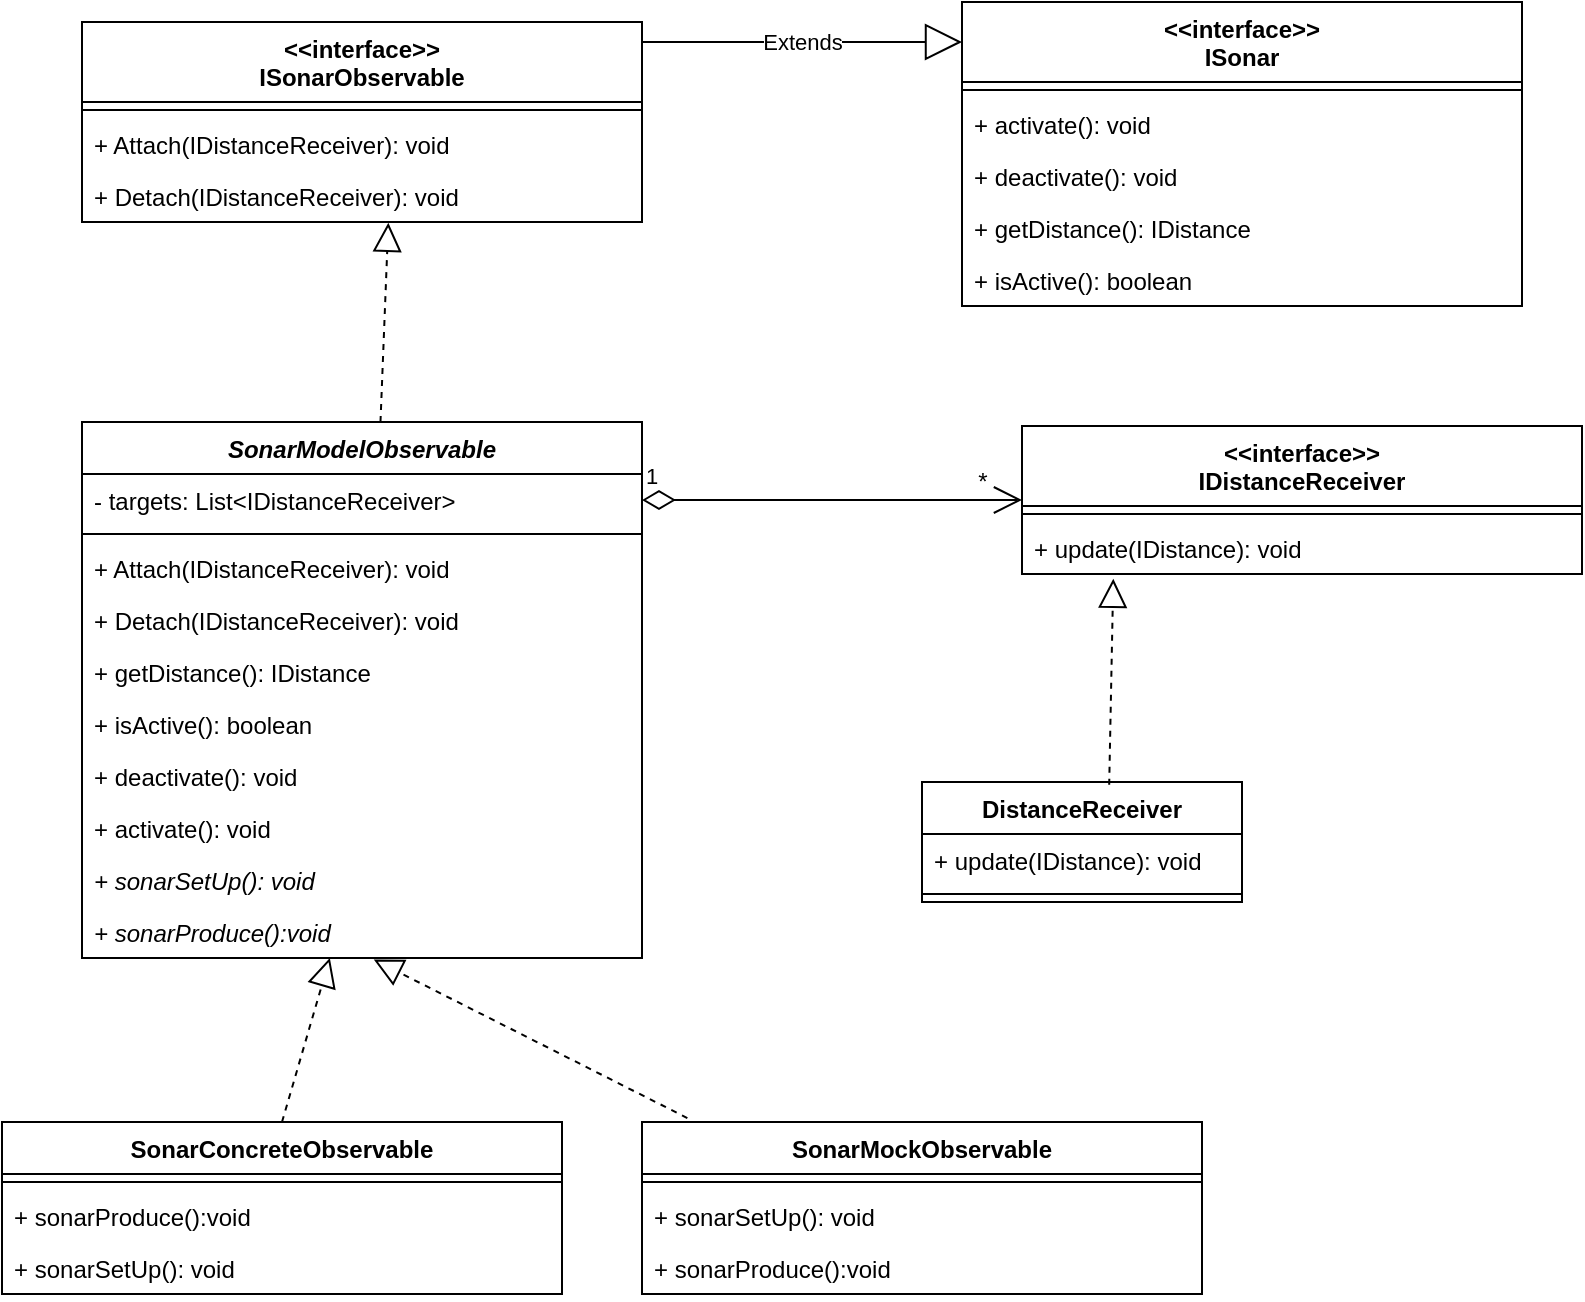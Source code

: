 <mxfile version="17.1.3" type="device"><diagram id="zvtGJjoJV9mnghfNYQpq" name="Page-1"><mxGraphModel dx="1038" dy="1716" grid="1" gridSize="10" guides="1" tooltips="1" connect="1" arrows="1" fold="1" page="1" pageScale="1" pageWidth="827" pageHeight="1169" math="0" shadow="0"><root><mxCell id="0"/><mxCell id="1" parent="0"/><mxCell id="26gFYu3eucdxZey5ZxuR-1" value="SonarModelObservable" style="swimlane;fontStyle=3;align=center;verticalAlign=top;childLayout=stackLayout;horizontal=1;startSize=26;horizontalStack=0;resizeParent=1;resizeParentMax=0;resizeLast=0;collapsible=1;marginBottom=0;" vertex="1" parent="1"><mxGeometry x="40" y="50" width="280" height="268" as="geometry"/></mxCell><mxCell id="26gFYu3eucdxZey5ZxuR-2" value="- targets: List&lt;IDistanceReceiver&gt;" style="text;strokeColor=none;fillColor=none;align=left;verticalAlign=top;spacingLeft=4;spacingRight=4;overflow=hidden;rotatable=0;points=[[0,0.5],[1,0.5]];portConstraint=eastwest;" vertex="1" parent="26gFYu3eucdxZey5ZxuR-1"><mxGeometry y="26" width="280" height="26" as="geometry"/></mxCell><mxCell id="26gFYu3eucdxZey5ZxuR-3" value="" style="line;strokeWidth=1;fillColor=none;align=left;verticalAlign=middle;spacingTop=-1;spacingLeft=3;spacingRight=3;rotatable=0;labelPosition=right;points=[];portConstraint=eastwest;" vertex="1" parent="26gFYu3eucdxZey5ZxuR-1"><mxGeometry y="52" width="280" height="8" as="geometry"/></mxCell><mxCell id="26gFYu3eucdxZey5ZxuR-4" value="+ Attach(IDistanceReceiver): void" style="text;strokeColor=none;fillColor=none;align=left;verticalAlign=top;spacingLeft=4;spacingRight=4;overflow=hidden;rotatable=0;points=[[0,0.5],[1,0.5]];portConstraint=eastwest;" vertex="1" parent="26gFYu3eucdxZey5ZxuR-1"><mxGeometry y="60" width="280" height="26" as="geometry"/></mxCell><mxCell id="26gFYu3eucdxZey5ZxuR-6" value="+ Detach(IDistanceReceiver): void" style="text;strokeColor=none;fillColor=none;align=left;verticalAlign=top;spacingLeft=4;spacingRight=4;overflow=hidden;rotatable=0;points=[[0,0.5],[1,0.5]];portConstraint=eastwest;" vertex="1" parent="26gFYu3eucdxZey5ZxuR-1"><mxGeometry y="86" width="280" height="26" as="geometry"/></mxCell><mxCell id="26gFYu3eucdxZey5ZxuR-50" value="+ getDistance(): IDistance " style="text;strokeColor=none;fillColor=none;align=left;verticalAlign=top;spacingLeft=4;spacingRight=4;overflow=hidden;rotatable=0;points=[[0,0.5],[1,0.5]];portConstraint=eastwest;" vertex="1" parent="26gFYu3eucdxZey5ZxuR-1"><mxGeometry y="112" width="280" height="26" as="geometry"/></mxCell><mxCell id="26gFYu3eucdxZey5ZxuR-51" value="+ isActive(): boolean" style="text;strokeColor=none;fillColor=none;align=left;verticalAlign=top;spacingLeft=4;spacingRight=4;overflow=hidden;rotatable=0;points=[[0,0.5],[1,0.5]];portConstraint=eastwest;" vertex="1" parent="26gFYu3eucdxZey5ZxuR-1"><mxGeometry y="138" width="280" height="26" as="geometry"/></mxCell><mxCell id="26gFYu3eucdxZey5ZxuR-49" value="+ deactivate(): void" style="text;strokeColor=none;fillColor=none;align=left;verticalAlign=top;spacingLeft=4;spacingRight=4;overflow=hidden;rotatable=0;points=[[0,0.5],[1,0.5]];portConstraint=eastwest;" vertex="1" parent="26gFYu3eucdxZey5ZxuR-1"><mxGeometry y="164" width="280" height="26" as="geometry"/></mxCell><mxCell id="26gFYu3eucdxZey5ZxuR-48" value="+ activate(): void   &#10;" style="text;strokeColor=none;fillColor=none;align=left;verticalAlign=top;spacingLeft=4;spacingRight=4;overflow=hidden;rotatable=0;points=[[0,0.5],[1,0.5]];portConstraint=eastwest;" vertex="1" parent="26gFYu3eucdxZey5ZxuR-1"><mxGeometry y="190" width="280" height="26" as="geometry"/></mxCell><mxCell id="26gFYu3eucdxZey5ZxuR-70" value="+ sonarSetUp(): void" style="text;strokeColor=none;fillColor=none;align=left;verticalAlign=top;spacingLeft=4;spacingRight=4;overflow=hidden;rotatable=0;points=[[0,0.5],[1,0.5]];portConstraint=eastwest;fontStyle=2" vertex="1" parent="26gFYu3eucdxZey5ZxuR-1"><mxGeometry y="216" width="280" height="26" as="geometry"/></mxCell><mxCell id="26gFYu3eucdxZey5ZxuR-71" value="+ sonarProduce():void " style="text;strokeColor=none;fillColor=none;align=left;verticalAlign=top;spacingLeft=4;spacingRight=4;overflow=hidden;rotatable=0;points=[[0,0.5],[1,0.5]];portConstraint=eastwest;fontStyle=2" vertex="1" parent="26gFYu3eucdxZey5ZxuR-1"><mxGeometry y="242" width="280" height="26" as="geometry"/></mxCell><mxCell id="26gFYu3eucdxZey5ZxuR-16" value="&lt;&lt;interface&gt;&gt;&#10;ISonarObservable" style="swimlane;fontStyle=1;align=center;verticalAlign=top;childLayout=stackLayout;horizontal=1;startSize=40;horizontalStack=0;resizeParent=1;resizeParentMax=0;resizeLast=0;collapsible=1;marginBottom=0;" vertex="1" parent="1"><mxGeometry x="40" y="-150" width="280" height="100" as="geometry"/></mxCell><mxCell id="26gFYu3eucdxZey5ZxuR-18" value="" style="line;strokeWidth=1;fillColor=none;align=left;verticalAlign=middle;spacingTop=-1;spacingLeft=3;spacingRight=3;rotatable=0;labelPosition=right;points=[];portConstraint=eastwest;" vertex="1" parent="26gFYu3eucdxZey5ZxuR-16"><mxGeometry y="40" width="280" height="8" as="geometry"/></mxCell><mxCell id="26gFYu3eucdxZey5ZxuR-19" value="+ Attach(IDistanceReceiver): void" style="text;strokeColor=none;fillColor=none;align=left;verticalAlign=top;spacingLeft=4;spacingRight=4;overflow=hidden;rotatable=0;points=[[0,0.5],[1,0.5]];portConstraint=eastwest;" vertex="1" parent="26gFYu3eucdxZey5ZxuR-16"><mxGeometry y="48" width="280" height="26" as="geometry"/></mxCell><mxCell id="26gFYu3eucdxZey5ZxuR-20" value="+ Detach(IDistanceReceiver): void" style="text;strokeColor=none;fillColor=none;align=left;verticalAlign=top;spacingLeft=4;spacingRight=4;overflow=hidden;rotatable=0;points=[[0,0.5],[1,0.5]];portConstraint=eastwest;" vertex="1" parent="26gFYu3eucdxZey5ZxuR-16"><mxGeometry y="74" width="280" height="26" as="geometry"/></mxCell><mxCell id="26gFYu3eucdxZey5ZxuR-23" value="" style="endArrow=block;dashed=1;endFill=0;endSize=12;html=1;rounded=0;exitX=0.533;exitY=0;exitDx=0;exitDy=0;exitPerimeter=0;entryX=0.547;entryY=1.015;entryDx=0;entryDy=0;entryPerimeter=0;" edge="1" parent="1" source="26gFYu3eucdxZey5ZxuR-1" target="26gFYu3eucdxZey5ZxuR-20"><mxGeometry width="160" relative="1" as="geometry"><mxPoint x="330" y="90" as="sourcePoint"/><mxPoint x="220" y="-30" as="targetPoint"/></mxGeometry></mxCell><mxCell id="26gFYu3eucdxZey5ZxuR-30" value="&lt;&lt;interface&gt;&gt;&#10;IDistanceReceiver" style="swimlane;fontStyle=1;align=center;verticalAlign=top;childLayout=stackLayout;horizontal=1;startSize=40;horizontalStack=0;resizeParent=1;resizeParentMax=0;resizeLast=0;collapsible=1;marginBottom=0;" vertex="1" parent="1"><mxGeometry x="510" y="52" width="280" height="74" as="geometry"/></mxCell><mxCell id="26gFYu3eucdxZey5ZxuR-31" value="" style="line;strokeWidth=1;fillColor=none;align=left;verticalAlign=middle;spacingTop=-1;spacingLeft=3;spacingRight=3;rotatable=0;labelPosition=right;points=[];portConstraint=eastwest;" vertex="1" parent="26gFYu3eucdxZey5ZxuR-30"><mxGeometry y="40" width="280" height="8" as="geometry"/></mxCell><mxCell id="26gFYu3eucdxZey5ZxuR-32" value="+ update(IDistance): void" style="text;strokeColor=none;fillColor=none;align=left;verticalAlign=top;spacingLeft=4;spacingRight=4;overflow=hidden;rotatable=0;points=[[0,0.5],[1,0.5]];portConstraint=eastwest;" vertex="1" parent="26gFYu3eucdxZey5ZxuR-30"><mxGeometry y="48" width="280" height="26" as="geometry"/></mxCell><mxCell id="26gFYu3eucdxZey5ZxuR-34" value="1" style="endArrow=open;html=1;endSize=12;startArrow=diamondThin;startSize=14;startFill=0;edgeStyle=orthogonalEdgeStyle;align=left;verticalAlign=bottom;rounded=0;exitX=1;exitY=0.5;exitDx=0;exitDy=0;entryX=0;entryY=0.5;entryDx=0;entryDy=0;" edge="1" parent="1" source="26gFYu3eucdxZey5ZxuR-2" target="26gFYu3eucdxZey5ZxuR-30"><mxGeometry x="-1" y="3" relative="1" as="geometry"><mxPoint x="330" y="90" as="sourcePoint"/><mxPoint x="490" y="90" as="targetPoint"/></mxGeometry></mxCell><mxCell id="26gFYu3eucdxZey5ZxuR-35" value="*" style="text;html=1;align=center;verticalAlign=middle;resizable=0;points=[];autosize=1;strokeColor=none;fillColor=none;" vertex="1" parent="1"><mxGeometry x="480" y="70" width="20" height="20" as="geometry"/></mxCell><mxCell id="26gFYu3eucdxZey5ZxuR-36" value="DistanceReceiver" style="swimlane;fontStyle=1;align=center;verticalAlign=top;childLayout=stackLayout;horizontal=1;startSize=26;horizontalStack=0;resizeParent=1;resizeParentMax=0;resizeLast=0;collapsible=1;marginBottom=0;" vertex="1" parent="1"><mxGeometry x="460" y="230" width="160" height="60" as="geometry"/></mxCell><mxCell id="26gFYu3eucdxZey5ZxuR-37" value="+ update(IDistance): void" style="text;strokeColor=none;fillColor=none;align=left;verticalAlign=top;spacingLeft=4;spacingRight=4;overflow=hidden;rotatable=0;points=[[0,0.5],[1,0.5]];portConstraint=eastwest;" vertex="1" parent="26gFYu3eucdxZey5ZxuR-36"><mxGeometry y="26" width="160" height="26" as="geometry"/></mxCell><mxCell id="26gFYu3eucdxZey5ZxuR-38" value="" style="line;strokeWidth=1;fillColor=none;align=left;verticalAlign=middle;spacingTop=-1;spacingLeft=3;spacingRight=3;rotatable=0;labelPosition=right;points=[];portConstraint=eastwest;" vertex="1" parent="26gFYu3eucdxZey5ZxuR-36"><mxGeometry y="52" width="160" height="8" as="geometry"/></mxCell><mxCell id="26gFYu3eucdxZey5ZxuR-40" value="" style="endArrow=block;dashed=1;endFill=0;endSize=12;html=1;rounded=0;exitX=0.585;exitY=0.023;exitDx=0;exitDy=0;exitPerimeter=0;entryX=0.163;entryY=1.092;entryDx=0;entryDy=0;entryPerimeter=0;" edge="1" parent="1" source="26gFYu3eucdxZey5ZxuR-36" target="26gFYu3eucdxZey5ZxuR-32"><mxGeometry width="160" relative="1" as="geometry"><mxPoint x="560" y="225.61" as="sourcePoint"/><mxPoint x="563.92" y="126.0" as="targetPoint"/></mxGeometry></mxCell><mxCell id="26gFYu3eucdxZey5ZxuR-41" value="Extends" style="endArrow=block;endSize=16;endFill=0;html=1;rounded=0;" edge="1" parent="1"><mxGeometry width="160" relative="1" as="geometry"><mxPoint x="320" y="-140" as="sourcePoint"/><mxPoint x="480" y="-140" as="targetPoint"/></mxGeometry></mxCell><mxCell id="26gFYu3eucdxZey5ZxuR-42" value="&lt;&lt;interface&gt;&gt;&#10;ISonar" style="swimlane;fontStyle=1;align=center;verticalAlign=top;childLayout=stackLayout;horizontal=1;startSize=40;horizontalStack=0;resizeParent=1;resizeParentMax=0;resizeLast=0;collapsible=1;marginBottom=0;" vertex="1" parent="1"><mxGeometry x="480" y="-160" width="280" height="152" as="geometry"/></mxCell><mxCell id="26gFYu3eucdxZey5ZxuR-43" value="" style="line;strokeWidth=1;fillColor=none;align=left;verticalAlign=middle;spacingTop=-1;spacingLeft=3;spacingRight=3;rotatable=0;labelPosition=right;points=[];portConstraint=eastwest;" vertex="1" parent="26gFYu3eucdxZey5ZxuR-42"><mxGeometry y="40" width="280" height="8" as="geometry"/></mxCell><mxCell id="26gFYu3eucdxZey5ZxuR-44" value="+ activate(): void   &#10;" style="text;strokeColor=none;fillColor=none;align=left;verticalAlign=top;spacingLeft=4;spacingRight=4;overflow=hidden;rotatable=0;points=[[0,0.5],[1,0.5]];portConstraint=eastwest;" vertex="1" parent="26gFYu3eucdxZey5ZxuR-42"><mxGeometry y="48" width="280" height="26" as="geometry"/></mxCell><mxCell id="26gFYu3eucdxZey5ZxuR-45" value="+ deactivate(): void" style="text;strokeColor=none;fillColor=none;align=left;verticalAlign=top;spacingLeft=4;spacingRight=4;overflow=hidden;rotatable=0;points=[[0,0.5],[1,0.5]];portConstraint=eastwest;" vertex="1" parent="26gFYu3eucdxZey5ZxuR-42"><mxGeometry y="74" width="280" height="26" as="geometry"/></mxCell><mxCell id="26gFYu3eucdxZey5ZxuR-46" value="+ getDistance(): IDistance " style="text;strokeColor=none;fillColor=none;align=left;verticalAlign=top;spacingLeft=4;spacingRight=4;overflow=hidden;rotatable=0;points=[[0,0.5],[1,0.5]];portConstraint=eastwest;" vertex="1" parent="26gFYu3eucdxZey5ZxuR-42"><mxGeometry y="100" width="280" height="26" as="geometry"/></mxCell><mxCell id="26gFYu3eucdxZey5ZxuR-47" value="+ isActive(): boolean" style="text;strokeColor=none;fillColor=none;align=left;verticalAlign=top;spacingLeft=4;spacingRight=4;overflow=hidden;rotatable=0;points=[[0,0.5],[1,0.5]];portConstraint=eastwest;" vertex="1" parent="26gFYu3eucdxZey5ZxuR-42"><mxGeometry y="126" width="280" height="26" as="geometry"/></mxCell><mxCell id="26gFYu3eucdxZey5ZxuR-52" value="SonarMockObservable" style="swimlane;fontStyle=1;align=center;verticalAlign=top;childLayout=stackLayout;horizontal=1;startSize=26;horizontalStack=0;resizeParent=1;resizeParentMax=0;resizeLast=0;collapsible=1;marginBottom=0;" vertex="1" parent="1"><mxGeometry x="320" y="400" width="280" height="86" as="geometry"/></mxCell><mxCell id="26gFYu3eucdxZey5ZxuR-54" value="" style="line;strokeWidth=1;fillColor=none;align=left;verticalAlign=middle;spacingTop=-1;spacingLeft=3;spacingRight=3;rotatable=0;labelPosition=right;points=[];portConstraint=eastwest;" vertex="1" parent="26gFYu3eucdxZey5ZxuR-52"><mxGeometry y="26" width="280" height="8" as="geometry"/></mxCell><mxCell id="26gFYu3eucdxZey5ZxuR-72" value="+ sonarSetUp(): void" style="text;strokeColor=none;fillColor=none;align=left;verticalAlign=top;spacingLeft=4;spacingRight=4;overflow=hidden;rotatable=0;points=[[0,0.5],[1,0.5]];portConstraint=eastwest;fontStyle=0" vertex="1" parent="26gFYu3eucdxZey5ZxuR-52"><mxGeometry y="34" width="280" height="26" as="geometry"/></mxCell><mxCell id="26gFYu3eucdxZey5ZxuR-73" value="+ sonarProduce():void " style="text;strokeColor=none;fillColor=none;align=left;verticalAlign=top;spacingLeft=4;spacingRight=4;overflow=hidden;rotatable=0;points=[[0,0.5],[1,0.5]];portConstraint=eastwest;fontStyle=0" vertex="1" parent="26gFYu3eucdxZey5ZxuR-52"><mxGeometry y="60" width="280" height="26" as="geometry"/></mxCell><mxCell id="26gFYu3eucdxZey5ZxuR-61" value="SonarConcreteObservable" style="swimlane;fontStyle=1;align=center;verticalAlign=top;childLayout=stackLayout;horizontal=1;startSize=26;horizontalStack=0;resizeParent=1;resizeParentMax=0;resizeLast=0;collapsible=1;marginBottom=0;" vertex="1" parent="1"><mxGeometry y="400" width="280" height="86" as="geometry"/></mxCell><mxCell id="26gFYu3eucdxZey5ZxuR-63" value="" style="line;strokeWidth=1;fillColor=none;align=left;verticalAlign=middle;spacingTop=-1;spacingLeft=3;spacingRight=3;rotatable=0;labelPosition=right;points=[];portConstraint=eastwest;" vertex="1" parent="26gFYu3eucdxZey5ZxuR-61"><mxGeometry y="26" width="280" height="8" as="geometry"/></mxCell><mxCell id="26gFYu3eucdxZey5ZxuR-75" value="+ sonarProduce():void " style="text;strokeColor=none;fillColor=none;align=left;verticalAlign=top;spacingLeft=4;spacingRight=4;overflow=hidden;rotatable=0;points=[[0,0.5],[1,0.5]];portConstraint=eastwest;fontStyle=0" vertex="1" parent="26gFYu3eucdxZey5ZxuR-61"><mxGeometry y="34" width="280" height="26" as="geometry"/></mxCell><mxCell id="26gFYu3eucdxZey5ZxuR-74" value="+ sonarSetUp(): void" style="text;strokeColor=none;fillColor=none;align=left;verticalAlign=top;spacingLeft=4;spacingRight=4;overflow=hidden;rotatable=0;points=[[0,0.5],[1,0.5]];portConstraint=eastwest;fontStyle=0" vertex="1" parent="26gFYu3eucdxZey5ZxuR-61"><mxGeometry y="60" width="280" height="26" as="geometry"/></mxCell><mxCell id="26gFYu3eucdxZey5ZxuR-76" value="" style="endArrow=block;dashed=1;endFill=0;endSize=12;html=1;rounded=0;exitX=0.5;exitY=0;exitDx=0;exitDy=0;entryX=0.547;entryY=1.015;entryDx=0;entryDy=0;entryPerimeter=0;" edge="1" parent="1" source="26gFYu3eucdxZey5ZxuR-61"><mxGeometry width="160" relative="1" as="geometry"><mxPoint x="160" y="417.61" as="sourcePoint"/><mxPoint x="163.92" y="318.0" as="targetPoint"/></mxGeometry></mxCell><mxCell id="26gFYu3eucdxZey5ZxuR-77" value="" style="endArrow=block;dashed=1;endFill=0;endSize=12;html=1;rounded=0;exitX=0.081;exitY=-0.023;exitDx=0;exitDy=0;entryX=0.521;entryY=1.031;entryDx=0;entryDy=0;entryPerimeter=0;exitPerimeter=0;" edge="1" parent="1" source="26gFYu3eucdxZey5ZxuR-52" target="26gFYu3eucdxZey5ZxuR-71"><mxGeometry width="160" relative="1" as="geometry"><mxPoint x="150" y="410" as="sourcePoint"/><mxPoint x="173.92" y="328" as="targetPoint"/></mxGeometry></mxCell></root></mxGraphModel></diagram></mxfile>